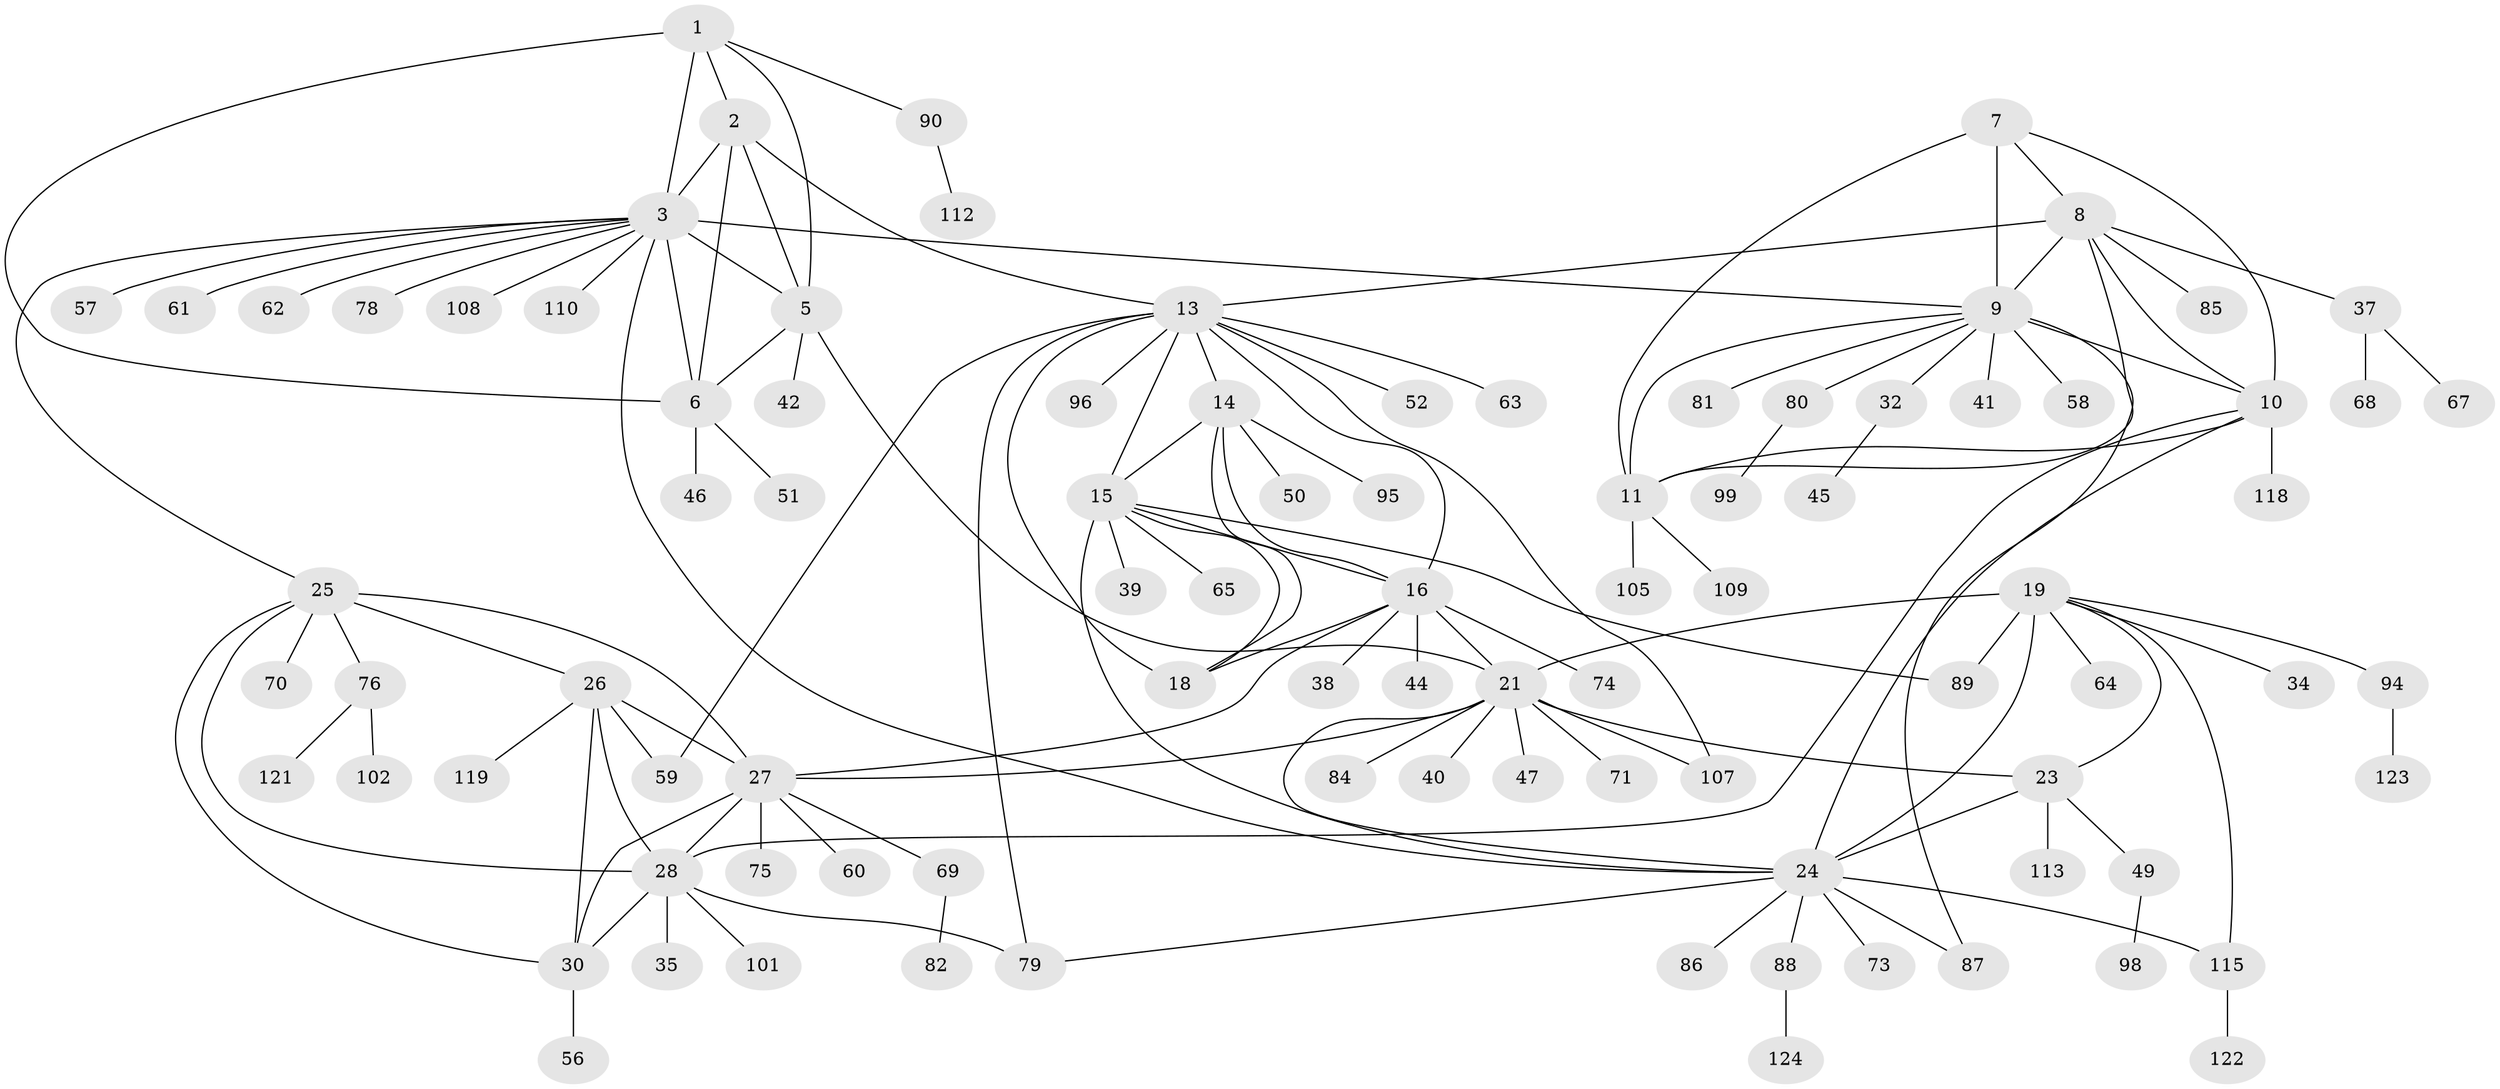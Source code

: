 // original degree distribution, {6: 0.024193548387096774, 7: 0.06451612903225806, 9: 0.04838709677419355, 10: 0.024193548387096774, 8: 0.04032258064516129, 5: 0.016129032258064516, 12: 0.016129032258064516, 11: 0.008064516129032258, 4: 0.03225806451612903, 2: 0.13709677419354838, 3: 0.04032258064516129, 1: 0.5483870967741935}
// Generated by graph-tools (version 1.1) at 2025/11/02/27/25 16:11:34]
// undirected, 93 vertices, 134 edges
graph export_dot {
graph [start="1"]
  node [color=gray90,style=filled];
  1;
  2 [super="+103"];
  3 [super="+4"];
  5 [super="+54"];
  6 [super="+111"];
  7;
  8 [super="+33"];
  9 [super="+12"];
  10 [super="+55"];
  11 [super="+66"];
  13 [super="+17"];
  14;
  15 [super="+31"];
  16 [super="+36"];
  18 [super="+77"];
  19 [super="+20"];
  21 [super="+22"];
  23;
  24 [super="+43"];
  25 [super="+48"];
  26 [super="+114"];
  27 [super="+29"];
  28 [super="+93"];
  30 [super="+92"];
  32;
  34;
  35;
  37 [super="+72"];
  38;
  39;
  40;
  41;
  42;
  44;
  45 [super="+53"];
  46 [super="+120"];
  47;
  49 [super="+104"];
  50;
  51;
  52;
  56 [super="+83"];
  57;
  58 [super="+97"];
  59 [super="+116"];
  60;
  61;
  62;
  63;
  64;
  65;
  67;
  68;
  69;
  70;
  71;
  73;
  74;
  75;
  76;
  78;
  79;
  80;
  81;
  82;
  84;
  85 [super="+100"];
  86;
  87;
  88;
  89;
  90 [super="+91"];
  94;
  95;
  96;
  98;
  99;
  101 [super="+106"];
  102;
  105;
  107;
  108;
  109;
  110;
  112;
  113;
  115 [super="+117"];
  118;
  119;
  121;
  122;
  123;
  124;
  1 -- 2;
  1 -- 3 [weight=2];
  1 -- 5;
  1 -- 6;
  1 -- 90;
  2 -- 3 [weight=2];
  2 -- 5;
  2 -- 6;
  2 -- 13;
  3 -- 5 [weight=2];
  3 -- 6 [weight=2];
  3 -- 25;
  3 -- 57;
  3 -- 78;
  3 -- 108;
  3 -- 110;
  3 -- 61;
  3 -- 62;
  3 -- 9;
  3 -- 24;
  5 -- 6;
  5 -- 21;
  5 -- 42;
  6 -- 46;
  6 -- 51;
  7 -- 8;
  7 -- 9 [weight=2];
  7 -- 10;
  7 -- 11;
  8 -- 9 [weight=2];
  8 -- 10;
  8 -- 11;
  8 -- 13;
  8 -- 37;
  8 -- 85;
  9 -- 10 [weight=2];
  9 -- 11 [weight=2];
  9 -- 80;
  9 -- 87;
  9 -- 32;
  9 -- 41;
  9 -- 81;
  9 -- 58;
  10 -- 11;
  10 -- 24;
  10 -- 28;
  10 -- 118;
  11 -- 105;
  11 -- 109;
  13 -- 14 [weight=2];
  13 -- 15 [weight=2];
  13 -- 16 [weight=2];
  13 -- 18 [weight=2];
  13 -- 52;
  13 -- 59;
  13 -- 63;
  13 -- 96;
  13 -- 107;
  13 -- 79;
  14 -- 15;
  14 -- 16;
  14 -- 18;
  14 -- 50;
  14 -- 95;
  15 -- 16;
  15 -- 18;
  15 -- 65;
  15 -- 24;
  15 -- 89;
  15 -- 39;
  16 -- 18;
  16 -- 38;
  16 -- 44;
  16 -- 74;
  16 -- 27;
  16 -- 21;
  19 -- 21 [weight=4];
  19 -- 23 [weight=2];
  19 -- 24 [weight=2];
  19 -- 34;
  19 -- 64;
  19 -- 89;
  19 -- 94;
  19 -- 115;
  21 -- 23 [weight=2];
  21 -- 24 [weight=2];
  21 -- 27;
  21 -- 40;
  21 -- 71;
  21 -- 107;
  21 -- 47;
  21 -- 84;
  23 -- 24;
  23 -- 49;
  23 -- 113;
  24 -- 73;
  24 -- 86;
  24 -- 87;
  24 -- 88;
  24 -- 115;
  24 -- 79;
  25 -- 26;
  25 -- 27 [weight=2];
  25 -- 28;
  25 -- 30;
  25 -- 70;
  25 -- 76;
  26 -- 27 [weight=2];
  26 -- 28;
  26 -- 30;
  26 -- 59;
  26 -- 119;
  27 -- 28 [weight=2];
  27 -- 30 [weight=2];
  27 -- 69;
  27 -- 75;
  27 -- 60;
  28 -- 30;
  28 -- 35;
  28 -- 101;
  28 -- 79;
  30 -- 56;
  32 -- 45;
  37 -- 67;
  37 -- 68;
  49 -- 98;
  69 -- 82;
  76 -- 102;
  76 -- 121;
  80 -- 99;
  88 -- 124;
  90 -- 112;
  94 -- 123;
  115 -- 122;
}
